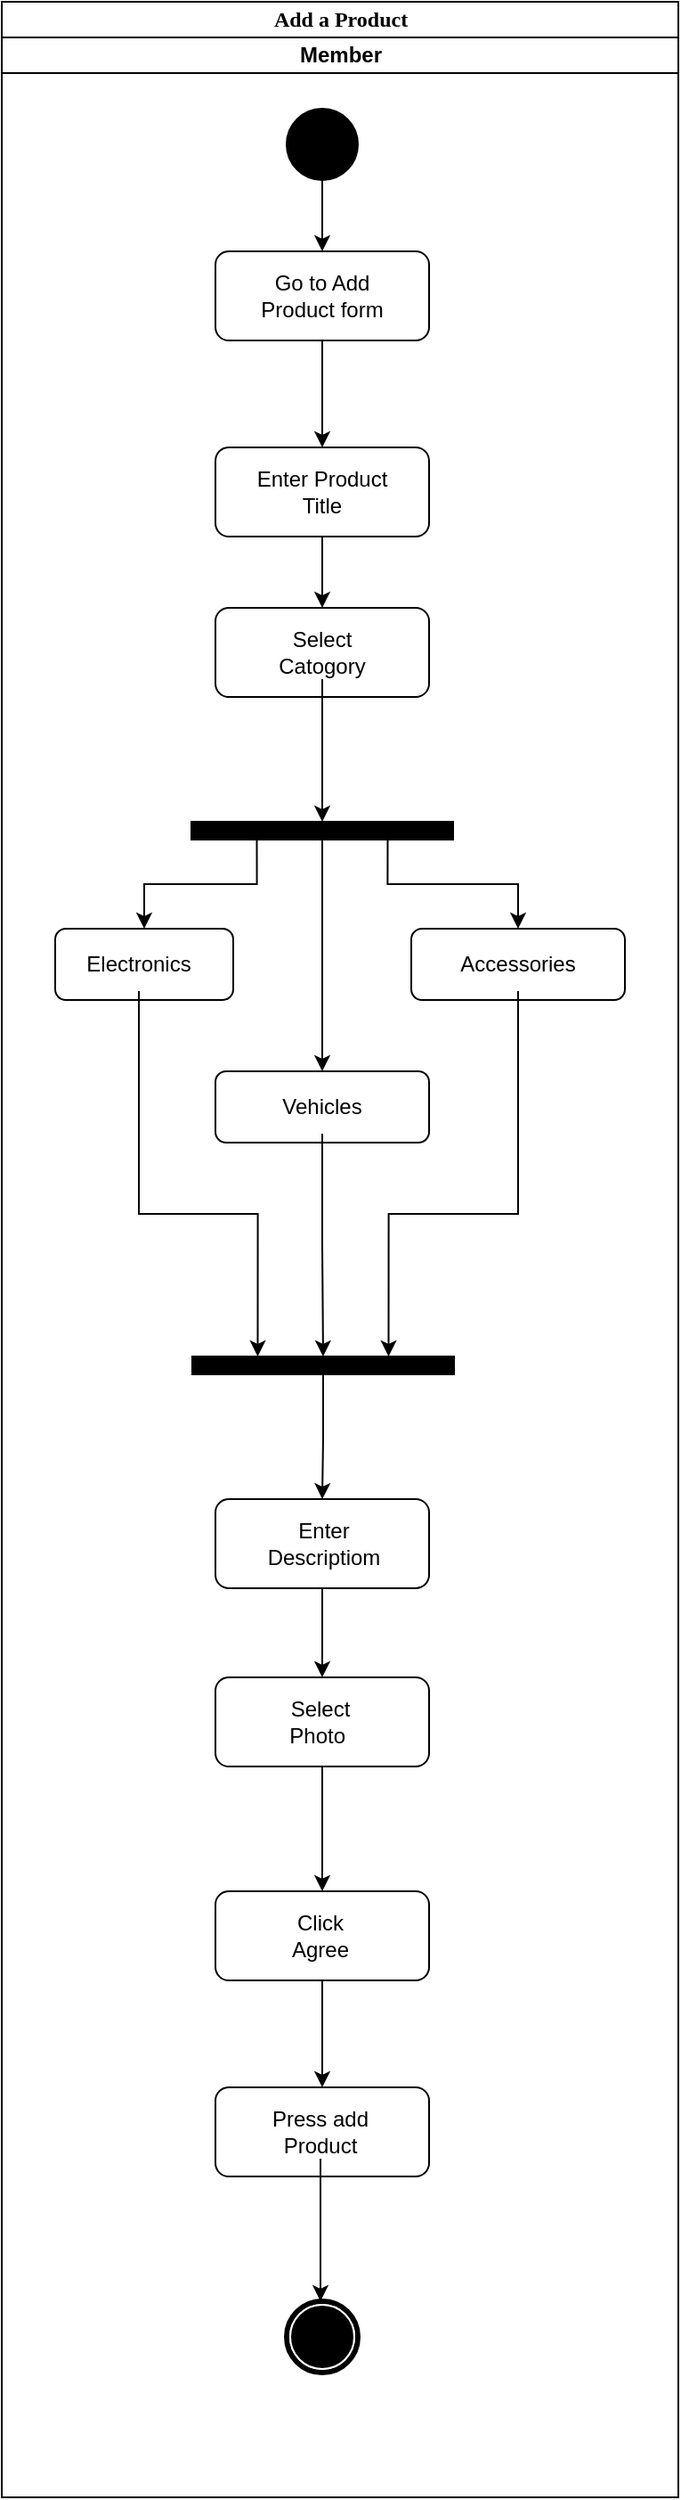 <mxfile version="26.2.2">
  <diagram name="Page-1" id="0783ab3e-0a74-02c8-0abd-f7b4e66b4bec">
    <mxGraphModel dx="1044" dy="626" grid="1" gridSize="10" guides="1" tooltips="1" connect="1" arrows="1" fold="1" page="1" pageScale="1" pageWidth="850" pageHeight="1100" background="none" math="0" shadow="0">
      <root>
        <mxCell id="0" />
        <mxCell id="1" parent="0" />
        <mxCell id="1c1d494c118603dd-1" value="Add a Product" style="swimlane;html=1;childLayout=stackLayout;startSize=20;rounded=0;shadow=0;comic=0;labelBackgroundColor=none;strokeWidth=1;fontFamily=Verdana;fontSize=12;align=center;" parent="1" vertex="1">
          <mxGeometry x="240" y="20" width="380" height="1400" as="geometry" />
        </mxCell>
        <mxCell id="1c1d494c118603dd-3" value="Member" style="swimlane;html=1;startSize=20;" parent="1c1d494c118603dd-1" vertex="1">
          <mxGeometry y="20" width="380" height="1380" as="geometry" />
        </mxCell>
        <mxCell id="Ws-cBvUVdeQ9HnlCEvxl-3" value="" style="edgeStyle=orthogonalEdgeStyle;rounded=0;orthogonalLoop=1;jettySize=auto;html=1;" parent="1c1d494c118603dd-3" source="60571a20871a0731-4" target="Ws-cBvUVdeQ9HnlCEvxl-2" edge="1">
          <mxGeometry relative="1" as="geometry" />
        </mxCell>
        <mxCell id="60571a20871a0731-4" value="" style="ellipse;whiteSpace=wrap;html=1;rounded=0;shadow=0;comic=0;labelBackgroundColor=none;strokeWidth=1;fillColor=#000000;fontFamily=Verdana;fontSize=12;align=center;" parent="1c1d494c118603dd-3" vertex="1">
          <mxGeometry x="160" y="40" width="40" height="40" as="geometry" />
        </mxCell>
        <mxCell id="60571a20871a0731-5" value="" style="shape=mxgraph.bpmn.shape;html=1;verticalLabelPosition=bottom;labelBackgroundColor=#ffffff;verticalAlign=top;perimeter=ellipsePerimeter;outline=end;symbol=terminate;rounded=0;shadow=0;comic=0;strokeWidth=1;fontFamily=Verdana;fontSize=12;align=center;" parent="1c1d494c118603dd-3" vertex="1">
          <mxGeometry x="160" y="1270" width="40" height="40" as="geometry" />
        </mxCell>
        <mxCell id="Ws-cBvUVdeQ9HnlCEvxl-7" value="" style="edgeStyle=orthogonalEdgeStyle;rounded=0;orthogonalLoop=1;jettySize=auto;html=1;" parent="1c1d494c118603dd-3" source="Ws-cBvUVdeQ9HnlCEvxl-2" target="Ws-cBvUVdeQ9HnlCEvxl-5" edge="1">
          <mxGeometry relative="1" as="geometry" />
        </mxCell>
        <mxCell id="Ws-cBvUVdeQ9HnlCEvxl-2" value="" style="rounded=1;whiteSpace=wrap;html=1;" parent="1c1d494c118603dd-3" vertex="1">
          <mxGeometry x="120" y="120" width="120" height="50" as="geometry" />
        </mxCell>
        <mxCell id="Ws-cBvUVdeQ9HnlCEvxl-4" value="Go to Add Product form" style="text;html=1;align=center;verticalAlign=middle;whiteSpace=wrap;rounded=0;" parent="1c1d494c118603dd-3" vertex="1">
          <mxGeometry x="140" y="130" width="80" height="30" as="geometry" />
        </mxCell>
        <mxCell id="tYucLq1C2NVcn1eSwiB0-2" style="edgeStyle=orthogonalEdgeStyle;rounded=0;orthogonalLoop=1;jettySize=auto;html=1;entryX=0.5;entryY=0;entryDx=0;entryDy=0;" edge="1" parent="1c1d494c118603dd-3" source="Ws-cBvUVdeQ9HnlCEvxl-5" target="Ws-cBvUVdeQ9HnlCEvxl-9">
          <mxGeometry relative="1" as="geometry" />
        </mxCell>
        <mxCell id="Ws-cBvUVdeQ9HnlCEvxl-5" value="" style="rounded=1;whiteSpace=wrap;html=1;" parent="1c1d494c118603dd-3" vertex="1">
          <mxGeometry x="120" y="230" width="120" height="50" as="geometry" />
        </mxCell>
        <mxCell id="Ws-cBvUVdeQ9HnlCEvxl-8" value="Enter Product Title" style="text;html=1;align=center;verticalAlign=middle;whiteSpace=wrap;rounded=0;" parent="1c1d494c118603dd-3" vertex="1">
          <mxGeometry x="140" y="240" width="80" height="30" as="geometry" />
        </mxCell>
        <mxCell id="Ws-cBvUVdeQ9HnlCEvxl-9" value="" style="rounded=1;whiteSpace=wrap;html=1;" parent="1c1d494c118603dd-3" vertex="1">
          <mxGeometry x="120" y="320" width="120" height="50" as="geometry" />
        </mxCell>
        <mxCell id="Ws-cBvUVdeQ9HnlCEvxl-12" value="" style="edgeStyle=orthogonalEdgeStyle;rounded=0;orthogonalLoop=1;jettySize=auto;html=1;" parent="1c1d494c118603dd-3" source="Ws-cBvUVdeQ9HnlCEvxl-11" target="60571a20871a0731-3" edge="1">
          <mxGeometry relative="1" as="geometry" />
        </mxCell>
        <mxCell id="Ws-cBvUVdeQ9HnlCEvxl-11" value="Select Catogory" style="text;html=1;align=center;verticalAlign=middle;whiteSpace=wrap;rounded=0;" parent="1c1d494c118603dd-3" vertex="1">
          <mxGeometry x="150" y="330" width="60" height="30" as="geometry" />
        </mxCell>
        <mxCell id="Ws-cBvUVdeQ9HnlCEvxl-17" style="edgeStyle=orthogonalEdgeStyle;rounded=0;orthogonalLoop=1;jettySize=auto;html=1;exitX=0.25;exitY=1;exitDx=0;exitDy=0;entryX=0.5;entryY=0;entryDx=0;entryDy=0;" parent="1c1d494c118603dd-3" source="60571a20871a0731-3" target="Ws-cBvUVdeQ9HnlCEvxl-13" edge="1">
          <mxGeometry relative="1" as="geometry" />
        </mxCell>
        <mxCell id="Ws-cBvUVdeQ9HnlCEvxl-18" style="edgeStyle=orthogonalEdgeStyle;rounded=0;orthogonalLoop=1;jettySize=auto;html=1;exitX=0.75;exitY=1;exitDx=0;exitDy=0;entryX=0.5;entryY=0;entryDx=0;entryDy=0;" parent="1c1d494c118603dd-3" source="60571a20871a0731-3" target="Ws-cBvUVdeQ9HnlCEvxl-14" edge="1">
          <mxGeometry relative="1" as="geometry" />
        </mxCell>
        <mxCell id="Ws-cBvUVdeQ9HnlCEvxl-20" style="edgeStyle=orthogonalEdgeStyle;rounded=0;orthogonalLoop=1;jettySize=auto;html=1;exitX=0.5;exitY=1;exitDx=0;exitDy=0;entryX=0.5;entryY=0;entryDx=0;entryDy=0;" parent="1c1d494c118603dd-3" source="60571a20871a0731-3" target="Ws-cBvUVdeQ9HnlCEvxl-15" edge="1">
          <mxGeometry relative="1" as="geometry" />
        </mxCell>
        <mxCell id="60571a20871a0731-3" value="" style="whiteSpace=wrap;html=1;rounded=0;shadow=0;comic=0;labelBackgroundColor=none;strokeWidth=1;fillColor=#000000;fontFamily=Verdana;fontSize=12;align=center;rotation=0;" parent="1c1d494c118603dd-3" vertex="1">
          <mxGeometry x="106.5" y="440" width="147" height="10" as="geometry" />
        </mxCell>
        <mxCell id="Ws-cBvUVdeQ9HnlCEvxl-13" value="" style="rounded=1;whiteSpace=wrap;html=1;" parent="1c1d494c118603dd-3" vertex="1">
          <mxGeometry x="30" y="500" width="100" height="40" as="geometry" />
        </mxCell>
        <mxCell id="Ws-cBvUVdeQ9HnlCEvxl-14" value="" style="rounded=1;whiteSpace=wrap;html=1;" parent="1c1d494c118603dd-3" vertex="1">
          <mxGeometry x="230" y="500" width="120" height="40" as="geometry" />
        </mxCell>
        <mxCell id="Ws-cBvUVdeQ9HnlCEvxl-15" value="" style="rounded=1;whiteSpace=wrap;html=1;" parent="1c1d494c118603dd-3" vertex="1">
          <mxGeometry x="120" y="580" width="120" height="40" as="geometry" />
        </mxCell>
        <mxCell id="Ws-cBvUVdeQ9HnlCEvxl-27" style="edgeStyle=orthogonalEdgeStyle;rounded=0;orthogonalLoop=1;jettySize=auto;html=1;entryX=0.25;entryY=0;entryDx=0;entryDy=0;" parent="1c1d494c118603dd-3" source="Ws-cBvUVdeQ9HnlCEvxl-21" target="1c1d494c118603dd-12" edge="1">
          <mxGeometry relative="1" as="geometry">
            <Array as="points">
              <mxPoint x="77" y="660" />
              <mxPoint x="144" y="660" />
            </Array>
          </mxGeometry>
        </mxCell>
        <mxCell id="Ws-cBvUVdeQ9HnlCEvxl-21" value="Electronics" style="text;html=1;align=center;verticalAlign=middle;whiteSpace=wrap;rounded=0;" parent="1c1d494c118603dd-3" vertex="1">
          <mxGeometry x="47" y="505" width="60" height="30" as="geometry" />
        </mxCell>
        <mxCell id="Ws-cBvUVdeQ9HnlCEvxl-29" style="edgeStyle=orthogonalEdgeStyle;rounded=0;orthogonalLoop=1;jettySize=auto;html=1;entryX=0.75;entryY=0;entryDx=0;entryDy=0;" parent="1c1d494c118603dd-3" source="Ws-cBvUVdeQ9HnlCEvxl-22" target="1c1d494c118603dd-12" edge="1">
          <mxGeometry relative="1" as="geometry">
            <Array as="points">
              <mxPoint x="290" y="660" />
              <mxPoint x="217" y="660" />
            </Array>
          </mxGeometry>
        </mxCell>
        <mxCell id="Ws-cBvUVdeQ9HnlCEvxl-22" value="Accessories" style="text;html=1;align=center;verticalAlign=middle;whiteSpace=wrap;rounded=0;" parent="1c1d494c118603dd-3" vertex="1">
          <mxGeometry x="260" y="505" width="60" height="30" as="geometry" />
        </mxCell>
        <mxCell id="Ws-cBvUVdeQ9HnlCEvxl-24" style="edgeStyle=orthogonalEdgeStyle;rounded=0;orthogonalLoop=1;jettySize=auto;html=1;entryX=0.5;entryY=0;entryDx=0;entryDy=0;" parent="1c1d494c118603dd-3" source="Ws-cBvUVdeQ9HnlCEvxl-23" target="1c1d494c118603dd-12" edge="1">
          <mxGeometry relative="1" as="geometry" />
        </mxCell>
        <mxCell id="Ws-cBvUVdeQ9HnlCEvxl-23" value="Vehicles" style="text;html=1;align=center;verticalAlign=middle;whiteSpace=wrap;rounded=0;" parent="1c1d494c118603dd-3" vertex="1">
          <mxGeometry x="150" y="585" width="60" height="30" as="geometry" />
        </mxCell>
        <mxCell id="Ws-cBvUVdeQ9HnlCEvxl-32" value="" style="edgeStyle=orthogonalEdgeStyle;rounded=0;orthogonalLoop=1;jettySize=auto;html=1;" parent="1c1d494c118603dd-3" source="1c1d494c118603dd-12" target="Ws-cBvUVdeQ9HnlCEvxl-31" edge="1">
          <mxGeometry relative="1" as="geometry" />
        </mxCell>
        <mxCell id="1c1d494c118603dd-12" value="" style="whiteSpace=wrap;html=1;rounded=0;shadow=0;comic=0;labelBackgroundColor=none;strokeWidth=1;fillColor=#000000;fontFamily=Verdana;fontSize=12;align=center;rotation=0;" parent="1c1d494c118603dd-3" vertex="1">
          <mxGeometry x="107" y="740" width="147" height="10" as="geometry" />
        </mxCell>
        <mxCell id="tYucLq1C2NVcn1eSwiB0-1" style="edgeStyle=orthogonalEdgeStyle;rounded=0;orthogonalLoop=1;jettySize=auto;html=1;entryX=0.5;entryY=0;entryDx=0;entryDy=0;" edge="1" parent="1c1d494c118603dd-3" source="Ws-cBvUVdeQ9HnlCEvxl-31" target="Ws-cBvUVdeQ9HnlCEvxl-35">
          <mxGeometry relative="1" as="geometry" />
        </mxCell>
        <mxCell id="Ws-cBvUVdeQ9HnlCEvxl-31" value="" style="rounded=1;whiteSpace=wrap;html=1;" parent="1c1d494c118603dd-3" vertex="1">
          <mxGeometry x="120" y="820" width="120" height="50" as="geometry" />
        </mxCell>
        <mxCell id="Ws-cBvUVdeQ9HnlCEvxl-33" value="Enter Descriptiom" style="text;html=1;align=center;verticalAlign=middle;whiteSpace=wrap;rounded=0;" parent="1c1d494c118603dd-3" vertex="1">
          <mxGeometry x="151" y="830" width="60" height="30" as="geometry" />
        </mxCell>
        <mxCell id="Ws-cBvUVdeQ9HnlCEvxl-46" value="" style="edgeStyle=orthogonalEdgeStyle;rounded=0;orthogonalLoop=1;jettySize=auto;html=1;" parent="1c1d494c118603dd-3" source="Ws-cBvUVdeQ9HnlCEvxl-35" target="Ws-cBvUVdeQ9HnlCEvxl-38" edge="1">
          <mxGeometry relative="1" as="geometry" />
        </mxCell>
        <mxCell id="Ws-cBvUVdeQ9HnlCEvxl-35" value="" style="rounded=1;whiteSpace=wrap;html=1;" parent="1c1d494c118603dd-3" vertex="1">
          <mxGeometry x="120" y="920" width="120" height="50" as="geometry" />
        </mxCell>
        <mxCell id="Ws-cBvUVdeQ9HnlCEvxl-37" value="Select Photo&amp;nbsp;" style="text;html=1;align=center;verticalAlign=middle;whiteSpace=wrap;rounded=0;" parent="1c1d494c118603dd-3" vertex="1">
          <mxGeometry x="149" y="930" width="60" height="30" as="geometry" />
        </mxCell>
        <mxCell id="Ws-cBvUVdeQ9HnlCEvxl-42" value="" style="edgeStyle=orthogonalEdgeStyle;rounded=0;orthogonalLoop=1;jettySize=auto;html=1;" parent="1c1d494c118603dd-3" source="Ws-cBvUVdeQ9HnlCEvxl-38" target="Ws-cBvUVdeQ9HnlCEvxl-41" edge="1">
          <mxGeometry relative="1" as="geometry" />
        </mxCell>
        <mxCell id="Ws-cBvUVdeQ9HnlCEvxl-38" value="" style="rounded=1;whiteSpace=wrap;html=1;" parent="1c1d494c118603dd-3" vertex="1">
          <mxGeometry x="120" y="1040" width="120" height="50" as="geometry" />
        </mxCell>
        <mxCell id="Ws-cBvUVdeQ9HnlCEvxl-41" value="" style="rounded=1;whiteSpace=wrap;html=1;" parent="1c1d494c118603dd-3" vertex="1">
          <mxGeometry x="120" y="1150" width="120" height="50" as="geometry" />
        </mxCell>
        <mxCell id="Ws-cBvUVdeQ9HnlCEvxl-44" value="" style="edgeStyle=orthogonalEdgeStyle;rounded=0;orthogonalLoop=1;jettySize=auto;html=1;" parent="1c1d494c118603dd-3" source="Ws-cBvUVdeQ9HnlCEvxl-43" edge="1">
          <mxGeometry relative="1" as="geometry">
            <mxPoint x="179" y="1270" as="targetPoint" />
          </mxGeometry>
        </mxCell>
        <mxCell id="Ws-cBvUVdeQ9HnlCEvxl-43" value="Press add Product" style="text;html=1;align=center;verticalAlign=middle;whiteSpace=wrap;rounded=0;" parent="1c1d494c118603dd-3" vertex="1">
          <mxGeometry x="149" y="1160" width="60" height="30" as="geometry" />
        </mxCell>
        <mxCell id="Ws-cBvUVdeQ9HnlCEvxl-39" value="Click Agree" style="text;html=1;align=center;verticalAlign=middle;whiteSpace=wrap;rounded=0;" parent="1c1d494c118603dd-3" vertex="1">
          <mxGeometry x="149" y="1050" width="60" height="30" as="geometry" />
        </mxCell>
      </root>
    </mxGraphModel>
  </diagram>
</mxfile>
